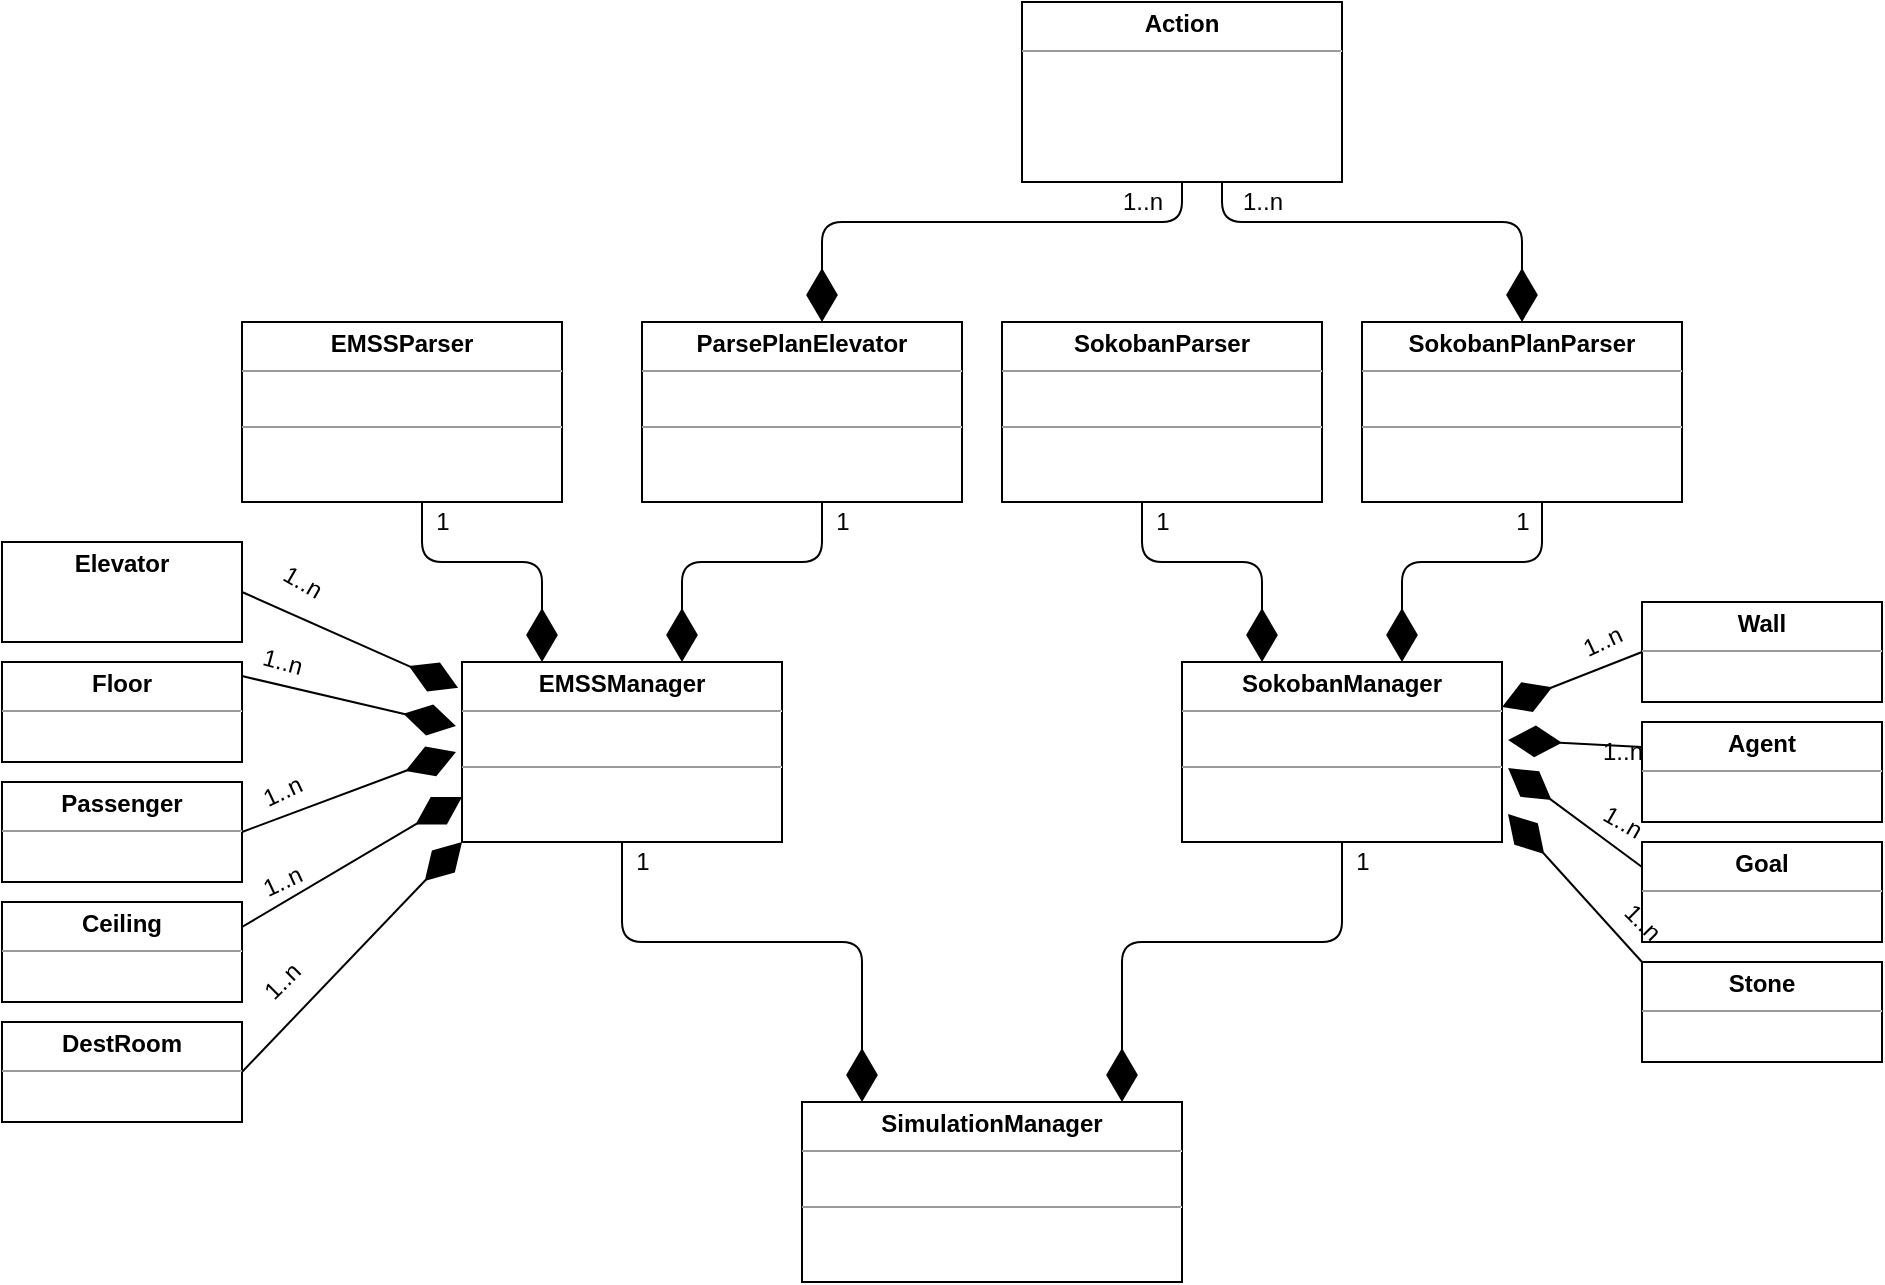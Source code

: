 <mxfile version="12.9.3" type="github"><diagram id="Oh_avGFqYtp9Y8NR3-MY" name="Page-1"><mxGraphModel dx="4457" dy="5324" grid="1" gridSize="10" guides="1" tooltips="1" connect="1" arrows="1" fold="1" page="1" pageScale="1" pageWidth="3300" pageHeight="4681" math="0" shadow="0"><root><mxCell id="0"/><mxCell id="1" parent="0"/><mxCell id="gZNe9QOqSuS0x1dgrm5Q-2" value="&lt;p style=&quot;margin: 0px ; margin-top: 4px ; text-align: center&quot;&gt;&lt;b&gt;SimulationManager&lt;/b&gt;&lt;/p&gt;&lt;hr size=&quot;1&quot;&gt;&lt;p style=&quot;margin: 0px ; margin-left: 4px&quot;&gt;&lt;br&gt;&lt;/p&gt;&lt;hr size=&quot;1&quot;&gt;&lt;p style=&quot;margin: 0px ; margin-left: 4px&quot;&gt;&lt;br&gt;&lt;/p&gt;" style="verticalAlign=top;align=left;overflow=fill;fontSize=12;fontFamily=Helvetica;html=1;" vertex="1" parent="1"><mxGeometry x="330" y="380" width="190" height="90" as="geometry"/></mxCell><mxCell id="gZNe9QOqSuS0x1dgrm5Q-3" value="" style="endArrow=diamondThin;endFill=1;endSize=24;html=1;" edge="1" parent="1"><mxGeometry width="160" relative="1" as="geometry"><mxPoint x="240" y="250" as="sourcePoint"/><mxPoint x="360" y="380" as="targetPoint"/><Array as="points"><mxPoint x="240" y="300"/><mxPoint x="360" y="300"/></Array></mxGeometry></mxCell><mxCell id="gZNe9QOqSuS0x1dgrm5Q-4" value="" style="endArrow=diamondThin;endFill=1;endSize=24;html=1;" edge="1" parent="1"><mxGeometry width="160" relative="1" as="geometry"><mxPoint x="600" y="250" as="sourcePoint"/><mxPoint x="490" y="380" as="targetPoint"/><Array as="points"><mxPoint x="600" y="300"/><mxPoint x="490" y="300"/></Array></mxGeometry></mxCell><mxCell id="gZNe9QOqSuS0x1dgrm5Q-5" value="&lt;p style=&quot;margin: 0px ; margin-top: 4px ; text-align: center&quot;&gt;&lt;b&gt;EMSSManager&lt;/b&gt;&lt;/p&gt;&lt;hr size=&quot;1&quot;&gt;&lt;p style=&quot;margin: 0px ; margin-left: 4px&quot;&gt;&lt;br&gt;&lt;/p&gt;&lt;hr size=&quot;1&quot;&gt;&lt;p style=&quot;margin: 0px ; margin-left: 4px&quot;&gt;&lt;br&gt;&lt;/p&gt;" style="verticalAlign=top;align=left;overflow=fill;fontSize=12;fontFamily=Helvetica;html=1;" vertex="1" parent="1"><mxGeometry x="160" y="160" width="160" height="90" as="geometry"/></mxCell><mxCell id="gZNe9QOqSuS0x1dgrm5Q-6" value="&lt;p style=&quot;margin: 0px ; margin-top: 4px ; text-align: center&quot;&gt;&lt;b&gt;SokobanManager&lt;/b&gt;&lt;/p&gt;&lt;hr size=&quot;1&quot;&gt;&lt;p style=&quot;margin: 0px ; margin-left: 4px&quot;&gt;&lt;br&gt;&lt;/p&gt;&lt;hr size=&quot;1&quot;&gt;&lt;p style=&quot;margin: 0px ; margin-left: 4px&quot;&gt;&lt;br&gt;&lt;/p&gt;" style="verticalAlign=top;align=left;overflow=fill;fontSize=12;fontFamily=Helvetica;html=1;" vertex="1" parent="1"><mxGeometry x="520" y="160" width="160" height="90" as="geometry"/></mxCell><mxCell id="gZNe9QOqSuS0x1dgrm5Q-7" value="" style="endArrow=diamondThin;endFill=1;endSize=24;html=1;" edge="1" parent="1"><mxGeometry width="160" relative="1" as="geometry"><mxPoint x="140" y="80" as="sourcePoint"/><mxPoint x="200" y="160" as="targetPoint"/><Array as="points"><mxPoint x="140" y="110"/><mxPoint x="200" y="110"/></Array></mxGeometry></mxCell><mxCell id="gZNe9QOqSuS0x1dgrm5Q-8" value="" style="endArrow=diamondThin;endFill=1;endSize=24;html=1;" edge="1" parent="1"><mxGeometry width="160" relative="1" as="geometry"><mxPoint x="340" y="80" as="sourcePoint"/><mxPoint x="270" y="160" as="targetPoint"/><Array as="points"><mxPoint x="340" y="110"/><mxPoint x="270" y="110"/></Array></mxGeometry></mxCell><mxCell id="gZNe9QOqSuS0x1dgrm5Q-9" value="" style="endArrow=diamondThin;endFill=1;endSize=24;html=1;" edge="1" parent="1"><mxGeometry width="160" relative="1" as="geometry"><mxPoint x="500" y="80" as="sourcePoint"/><mxPoint x="560" y="160" as="targetPoint"/><Array as="points"><mxPoint x="500" y="110"/><mxPoint x="560" y="110"/></Array></mxGeometry></mxCell><mxCell id="gZNe9QOqSuS0x1dgrm5Q-10" value="" style="endArrow=diamondThin;endFill=1;endSize=24;html=1;" edge="1" parent="1"><mxGeometry width="160" relative="1" as="geometry"><mxPoint x="700" y="80" as="sourcePoint"/><mxPoint x="630" y="160" as="targetPoint"/><Array as="points"><mxPoint x="700" y="110"/><mxPoint x="630" y="110"/></Array></mxGeometry></mxCell><mxCell id="gZNe9QOqSuS0x1dgrm5Q-11" value="&lt;p style=&quot;margin: 0px ; margin-top: 4px ; text-align: center&quot;&gt;&lt;b&gt;EMSSParser&lt;/b&gt;&lt;/p&gt;&lt;hr size=&quot;1&quot;&gt;&lt;p style=&quot;margin: 0px ; margin-left: 4px&quot;&gt;&lt;br&gt;&lt;/p&gt;&lt;hr size=&quot;1&quot;&gt;&lt;p style=&quot;margin: 0px ; margin-left: 4px&quot;&gt;&lt;br&gt;&lt;/p&gt;" style="verticalAlign=top;align=left;overflow=fill;fontSize=12;fontFamily=Helvetica;html=1;" vertex="1" parent="1"><mxGeometry x="50" y="-10" width="160" height="90" as="geometry"/></mxCell><mxCell id="gZNe9QOqSuS0x1dgrm5Q-12" value="&lt;p style=&quot;margin: 0px ; margin-top: 4px ; text-align: center&quot;&gt;&lt;b&gt;ParsePlanElevator&lt;/b&gt;&lt;/p&gt;&lt;hr size=&quot;1&quot;&gt;&lt;p style=&quot;margin: 0px ; margin-left: 4px&quot;&gt;&lt;br&gt;&lt;/p&gt;&lt;hr size=&quot;1&quot;&gt;&lt;p style=&quot;margin: 0px ; margin-left: 4px&quot;&gt;&lt;br&gt;&lt;/p&gt;" style="verticalAlign=top;align=left;overflow=fill;fontSize=12;fontFamily=Helvetica;html=1;" vertex="1" parent="1"><mxGeometry x="250" y="-10" width="160" height="90" as="geometry"/></mxCell><mxCell id="gZNe9QOqSuS0x1dgrm5Q-13" value="&lt;p style=&quot;margin: 0px ; margin-top: 4px ; text-align: center&quot;&gt;&lt;b&gt;SokobanParser&lt;/b&gt;&lt;/p&gt;&lt;hr size=&quot;1&quot;&gt;&lt;p style=&quot;margin: 0px ; margin-left: 4px&quot;&gt;&lt;br&gt;&lt;/p&gt;&lt;hr size=&quot;1&quot;&gt;&lt;p style=&quot;margin: 0px ; margin-left: 4px&quot;&gt;&lt;br&gt;&lt;/p&gt;" style="verticalAlign=top;align=left;overflow=fill;fontSize=12;fontFamily=Helvetica;html=1;" vertex="1" parent="1"><mxGeometry x="430" y="-10" width="160" height="90" as="geometry"/></mxCell><mxCell id="gZNe9QOqSuS0x1dgrm5Q-14" value="&lt;p style=&quot;margin: 0px ; margin-top: 4px ; text-align: center&quot;&gt;&lt;b&gt;SokobanPlanParser&lt;/b&gt;&lt;/p&gt;&lt;hr size=&quot;1&quot;&gt;&lt;p style=&quot;margin: 0px ; margin-left: 4px&quot;&gt;&lt;br&gt;&lt;/p&gt;&lt;hr size=&quot;1&quot;&gt;&lt;p style=&quot;margin: 0px ; margin-left: 4px&quot;&gt;&lt;br&gt;&lt;/p&gt;" style="verticalAlign=top;align=left;overflow=fill;fontSize=12;fontFamily=Helvetica;html=1;" vertex="1" parent="1"><mxGeometry x="610" y="-10" width="160" height="90" as="geometry"/></mxCell><mxCell id="gZNe9QOqSuS0x1dgrm5Q-15" value="&lt;p style=&quot;margin: 0px ; margin-top: 4px ; text-align: center&quot;&gt;&lt;b&gt;Wall&lt;/b&gt;&lt;/p&gt;&lt;hr size=&quot;1&quot;&gt;&lt;p style=&quot;margin: 0px ; margin-left: 4px&quot;&gt;&lt;/p&gt;&lt;p style=&quot;margin: 0px ; margin-left: 4px&quot;&gt;&lt;br&gt;&lt;/p&gt;" style="verticalAlign=top;align=left;overflow=fill;fontSize=12;fontFamily=Helvetica;html=1;" vertex="1" parent="1"><mxGeometry x="750" y="130" width="120" height="50" as="geometry"/></mxCell><mxCell id="gZNe9QOqSuS0x1dgrm5Q-16" value="&lt;p style=&quot;margin: 0px ; margin-top: 4px ; text-align: center&quot;&gt;&lt;b&gt;Agent&lt;/b&gt;&lt;/p&gt;&lt;hr size=&quot;1&quot;&gt;&lt;p style=&quot;margin: 0px ; margin-left: 4px&quot;&gt;&lt;br&gt;&lt;/p&gt;" style="verticalAlign=top;align=left;overflow=fill;fontSize=12;fontFamily=Helvetica;html=1;" vertex="1" parent="1"><mxGeometry x="750" y="190" width="120" height="50" as="geometry"/></mxCell><mxCell id="gZNe9QOqSuS0x1dgrm5Q-17" value="&lt;p style=&quot;margin: 0px ; margin-top: 4px ; text-align: center&quot;&gt;&lt;b&gt;Goal&lt;/b&gt;&lt;/p&gt;&lt;hr size=&quot;1&quot;&gt;&lt;p style=&quot;margin: 0px ; margin-left: 4px&quot;&gt;&lt;br&gt;&lt;/p&gt;&lt;hr size=&quot;1&quot;&gt;&lt;p style=&quot;margin: 0px ; margin-left: 4px&quot;&gt;&lt;br&gt;&lt;/p&gt;" style="verticalAlign=top;align=left;overflow=fill;fontSize=12;fontFamily=Helvetica;html=1;" vertex="1" parent="1"><mxGeometry x="750" y="250" width="120" height="50" as="geometry"/></mxCell><mxCell id="gZNe9QOqSuS0x1dgrm5Q-18" value="&lt;p style=&quot;margin: 0px ; margin-top: 4px ; text-align: center&quot;&gt;&lt;b&gt;Stone&lt;/b&gt;&lt;/p&gt;&lt;hr size=&quot;1&quot;&gt;&lt;p style=&quot;margin: 0px ; margin-left: 4px&quot;&gt;&lt;br&gt;&lt;/p&gt;&lt;hr size=&quot;1&quot;&gt;&lt;p style=&quot;margin: 0px ; margin-left: 4px&quot;&gt;&lt;br&gt;&lt;/p&gt;" style="verticalAlign=top;align=left;overflow=fill;fontSize=12;fontFamily=Helvetica;html=1;" vertex="1" parent="1"><mxGeometry x="750" y="310" width="120" height="50" as="geometry"/></mxCell><mxCell id="gZNe9QOqSuS0x1dgrm5Q-19" value="" style="endArrow=diamondThin;endFill=1;endSize=24;html=1;entryX=1;entryY=0.25;entryDx=0;entryDy=0;exitX=0;exitY=0.5;exitDx=0;exitDy=0;" edge="1" parent="1" source="gZNe9QOqSuS0x1dgrm5Q-15" target="gZNe9QOqSuS0x1dgrm5Q-6"><mxGeometry width="160" relative="1" as="geometry"><mxPoint x="670" y="190" as="sourcePoint"/><mxPoint x="830" y="190" as="targetPoint"/></mxGeometry></mxCell><mxCell id="gZNe9QOqSuS0x1dgrm5Q-21" value="" style="endArrow=diamondThin;endFill=1;endSize=24;html=1;entryX=1.019;entryY=0.433;entryDx=0;entryDy=0;exitX=0;exitY=0.25;exitDx=0;exitDy=0;entryPerimeter=0;" edge="1" parent="1" source="gZNe9QOqSuS0x1dgrm5Q-16" target="gZNe9QOqSuS0x1dgrm5Q-6"><mxGeometry width="160" relative="1" as="geometry"><mxPoint x="750" y="190" as="sourcePoint"/><mxPoint x="680" y="217.5" as="targetPoint"/></mxGeometry></mxCell><mxCell id="gZNe9QOqSuS0x1dgrm5Q-22" value="" style="endArrow=diamondThin;endFill=1;endSize=24;html=1;entryX=1.019;entryY=0.589;entryDx=0;entryDy=0;exitX=0;exitY=0.25;exitDx=0;exitDy=0;entryPerimeter=0;" edge="1" parent="1" source="gZNe9QOqSuS0x1dgrm5Q-17" target="gZNe9QOqSuS0x1dgrm5Q-6"><mxGeometry width="160" relative="1" as="geometry"><mxPoint x="770" y="175" as="sourcePoint"/><mxPoint x="700" y="202.5" as="targetPoint"/></mxGeometry></mxCell><mxCell id="gZNe9QOqSuS0x1dgrm5Q-23" value="" style="endArrow=diamondThin;endFill=1;endSize=24;html=1;exitX=0;exitY=0;exitDx=0;exitDy=0;" edge="1" parent="1" source="gZNe9QOqSuS0x1dgrm5Q-18"><mxGeometry width="160" relative="1" as="geometry"><mxPoint x="780" y="185" as="sourcePoint"/><mxPoint x="683" y="236" as="targetPoint"/></mxGeometry></mxCell><mxCell id="gZNe9QOqSuS0x1dgrm5Q-25" value="1..n" style="text;html=1;align=center;verticalAlign=middle;resizable=0;points=[];autosize=1;rotation=-25;" vertex="1" parent="1"><mxGeometry x="710" y="140" width="40" height="20" as="geometry"/></mxCell><mxCell id="gZNe9QOqSuS0x1dgrm5Q-27" value="1..n" style="text;html=1;align=center;verticalAlign=middle;resizable=0;points=[];autosize=1;rotation=0;" vertex="1" parent="1"><mxGeometry x="720" y="195" width="40" height="20" as="geometry"/></mxCell><mxCell id="gZNe9QOqSuS0x1dgrm5Q-29" value="1..n" style="text;html=1;align=center;verticalAlign=middle;resizable=0;points=[];autosize=1;rotation=30;" vertex="1" parent="1"><mxGeometry x="720" y="230" width="40" height="20" as="geometry"/></mxCell><mxCell id="gZNe9QOqSuS0x1dgrm5Q-30" value="1..n" style="text;html=1;align=center;verticalAlign=middle;resizable=0;points=[];autosize=1;rotation=45;" vertex="1" parent="1"><mxGeometry x="730" y="280" width="40" height="20" as="geometry"/></mxCell><mxCell id="gZNe9QOqSuS0x1dgrm5Q-31" value="1" style="text;html=1;align=center;verticalAlign=middle;resizable=0;points=[];autosize=1;" vertex="1" parent="1"><mxGeometry x="500" y="80" width="20" height="20" as="geometry"/></mxCell><mxCell id="gZNe9QOqSuS0x1dgrm5Q-32" value="1" style="text;html=1;align=center;verticalAlign=middle;resizable=0;points=[];autosize=1;" vertex="1" parent="1"><mxGeometry x="680" y="80" width="20" height="20" as="geometry"/></mxCell><mxCell id="gZNe9QOqSuS0x1dgrm5Q-33" value="1" style="text;html=1;align=center;verticalAlign=middle;resizable=0;points=[];autosize=1;" vertex="1" parent="1"><mxGeometry x="340" y="80" width="20" height="20" as="geometry"/></mxCell><mxCell id="gZNe9QOqSuS0x1dgrm5Q-34" value="1" style="text;html=1;align=center;verticalAlign=middle;resizable=0;points=[];autosize=1;" vertex="1" parent="1"><mxGeometry x="140" y="80" width="20" height="20" as="geometry"/></mxCell><mxCell id="gZNe9QOqSuS0x1dgrm5Q-35" value="1" style="text;html=1;align=center;verticalAlign=middle;resizable=0;points=[];autosize=1;" vertex="1" parent="1"><mxGeometry x="240" y="250" width="20" height="20" as="geometry"/></mxCell><mxCell id="gZNe9QOqSuS0x1dgrm5Q-36" value="1" style="text;html=1;align=center;verticalAlign=middle;resizable=0;points=[];autosize=1;" vertex="1" parent="1"><mxGeometry x="600" y="250" width="20" height="20" as="geometry"/></mxCell><mxCell id="gZNe9QOqSuS0x1dgrm5Q-37" value="" style="endArrow=diamondThin;endFill=1;endSize=24;html=1;entryX=0.5;entryY=0;entryDx=0;entryDy=0;" edge="1" parent="1" source="gZNe9QOqSuS0x1dgrm5Q-38" target="gZNe9QOqSuS0x1dgrm5Q-14"><mxGeometry width="160" relative="1" as="geometry"><mxPoint x="475" y="-140" as="sourcePoint"/><mxPoint x="660" y="10" as="targetPoint"/><Array as="points"><mxPoint x="540" y="-80"/><mxPoint x="540" y="-60"/><mxPoint x="690" y="-60"/></Array></mxGeometry></mxCell><mxCell id="gZNe9QOqSuS0x1dgrm5Q-38" value="&lt;p style=&quot;margin: 0px ; margin-top: 4px ; text-align: center&quot;&gt;&lt;b&gt;Action&lt;/b&gt;&lt;/p&gt;&lt;hr size=&quot;1&quot;&gt;&lt;p style=&quot;margin: 0px ; margin-left: 4px&quot;&gt;&lt;/p&gt;&lt;p style=&quot;margin: 0px ; margin-left: 4px&quot;&gt;&lt;br&gt;&lt;/p&gt;" style="verticalAlign=top;align=left;overflow=fill;fontSize=12;fontFamily=Helvetica;html=1;" vertex="1" parent="1"><mxGeometry x="440" y="-170" width="160" height="90" as="geometry"/></mxCell><mxCell id="gZNe9QOqSuS0x1dgrm5Q-39" value="" style="endArrow=diamondThin;endFill=1;endSize=24;html=1;entryX=0.5;entryY=0;entryDx=0;entryDy=0;exitX=0.5;exitY=1;exitDx=0;exitDy=0;" edge="1" parent="1" source="gZNe9QOqSuS0x1dgrm5Q-38"><mxGeometry width="160" relative="1" as="geometry"><mxPoint x="435" y="-130" as="sourcePoint"/><mxPoint x="340" y="-10" as="targetPoint"/><Array as="points"><mxPoint x="520" y="-60"/><mxPoint x="340" y="-60"/></Array></mxGeometry></mxCell><mxCell id="gZNe9QOqSuS0x1dgrm5Q-72" value="&lt;p style=&quot;margin: 0px ; margin-top: 4px ; text-align: center&quot;&gt;&lt;b&gt;Elevator&lt;/b&gt;&lt;/p&gt;&lt;p style=&quot;margin: 0px ; margin-left: 4px&quot;&gt;&lt;/p&gt;&lt;p style=&quot;margin: 0px ; margin-left: 4px&quot;&gt;&lt;br&gt;&lt;/p&gt;" style="verticalAlign=top;align=left;overflow=fill;fontSize=12;fontFamily=Helvetica;html=1;" vertex="1" parent="1"><mxGeometry x="-70" y="100" width="120" height="50" as="geometry"/></mxCell><mxCell id="gZNe9QOqSuS0x1dgrm5Q-73" value="&lt;p style=&quot;margin: 0px ; margin-top: 4px ; text-align: center&quot;&gt;&lt;b&gt;Floor&lt;/b&gt;&lt;/p&gt;&lt;hr size=&quot;1&quot;&gt;&lt;p style=&quot;margin: 0px ; margin-left: 4px&quot;&gt;&lt;/p&gt;&lt;p style=&quot;margin: 0px ; margin-left: 4px&quot;&gt;&lt;br&gt;&lt;/p&gt;" style="verticalAlign=top;align=left;overflow=fill;fontSize=12;fontFamily=Helvetica;html=1;" vertex="1" parent="1"><mxGeometry x="-70" y="160" width="120" height="50" as="geometry"/></mxCell><mxCell id="gZNe9QOqSuS0x1dgrm5Q-74" value="&lt;p style=&quot;margin: 0px ; margin-top: 4px ; text-align: center&quot;&gt;&lt;b&gt;Passenger&lt;/b&gt;&lt;/p&gt;&lt;hr size=&quot;1&quot;&gt;&lt;p style=&quot;margin: 0px ; margin-left: 4px&quot;&gt;&lt;/p&gt;&lt;p style=&quot;margin: 0px ; margin-left: 4px&quot;&gt;&lt;br&gt;&lt;/p&gt;" style="verticalAlign=top;align=left;overflow=fill;fontSize=12;fontFamily=Helvetica;html=1;" vertex="1" parent="1"><mxGeometry x="-70" y="220" width="120" height="50" as="geometry"/></mxCell><mxCell id="gZNe9QOqSuS0x1dgrm5Q-75" value="&lt;p style=&quot;margin: 0px ; margin-top: 4px ; text-align: center&quot;&gt;&lt;b&gt;Ceiling&lt;/b&gt;&lt;/p&gt;&lt;hr size=&quot;1&quot;&gt;&lt;p style=&quot;margin: 0px ; margin-left: 4px&quot;&gt;&lt;/p&gt;&lt;p style=&quot;margin: 0px ; margin-left: 4px&quot;&gt;&lt;br&gt;&lt;/p&gt;" style="verticalAlign=top;align=left;overflow=fill;fontSize=12;fontFamily=Helvetica;html=1;" vertex="1" parent="1"><mxGeometry x="-70" y="280" width="120" height="50" as="geometry"/></mxCell><mxCell id="gZNe9QOqSuS0x1dgrm5Q-76" value="&lt;p style=&quot;margin: 0px ; margin-top: 4px ; text-align: center&quot;&gt;&lt;b&gt;DestRoom&lt;/b&gt;&lt;/p&gt;&lt;hr size=&quot;1&quot;&gt;&lt;p style=&quot;margin: 0px ; margin-left: 4px&quot;&gt;&lt;/p&gt;&lt;p style=&quot;margin: 0px ; margin-left: 4px&quot;&gt;&lt;br&gt;&lt;/p&gt;" style="verticalAlign=top;align=left;overflow=fill;fontSize=12;fontFamily=Helvetica;html=1;" vertex="1" parent="1"><mxGeometry x="-70" y="340" width="120" height="50" as="geometry"/></mxCell><mxCell id="gZNe9QOqSuS0x1dgrm5Q-77" value="" style="endArrow=diamondThin;endFill=1;endSize=24;html=1;entryX=-0.012;entryY=0.144;entryDx=0;entryDy=0;entryPerimeter=0;exitX=1;exitY=0.5;exitDx=0;exitDy=0;" edge="1" parent="1" source="gZNe9QOqSuS0x1dgrm5Q-72" target="gZNe9QOqSuS0x1dgrm5Q-5"><mxGeometry width="160" relative="1" as="geometry"><mxPoint x="-100" y="150" as="sourcePoint"/><mxPoint x="60" y="150" as="targetPoint"/></mxGeometry></mxCell><mxCell id="gZNe9QOqSuS0x1dgrm5Q-80" value="" style="endArrow=diamondThin;endFill=1;endSize=24;html=1;entryX=-0.019;entryY=0.356;entryDx=0;entryDy=0;entryPerimeter=0;exitX=1;exitY=0.5;exitDx=0;exitDy=0;" edge="1" parent="1" target="gZNe9QOqSuS0x1dgrm5Q-5"><mxGeometry width="160" relative="1" as="geometry"><mxPoint x="50" y="167.04" as="sourcePoint"/><mxPoint x="158.08" y="215.0" as="targetPoint"/></mxGeometry></mxCell><mxCell id="gZNe9QOqSuS0x1dgrm5Q-81" value="" style="endArrow=diamondThin;endFill=1;endSize=24;html=1;exitX=1;exitY=0.5;exitDx=0;exitDy=0;" edge="1" parent="1" source="gZNe9QOqSuS0x1dgrm5Q-74"><mxGeometry width="160" relative="1" as="geometry"><mxPoint x="70" y="145" as="sourcePoint"/><mxPoint x="157" y="205" as="targetPoint"/></mxGeometry></mxCell><mxCell id="gZNe9QOqSuS0x1dgrm5Q-82" value="" style="endArrow=diamondThin;endFill=1;endSize=24;html=1;entryX=0;entryY=0.75;entryDx=0;entryDy=0;exitX=1;exitY=0.25;exitDx=0;exitDy=0;" edge="1" parent="1" source="gZNe9QOqSuS0x1dgrm5Q-75" target="gZNe9QOqSuS0x1dgrm5Q-5"><mxGeometry width="160" relative="1" as="geometry"><mxPoint x="80" y="155" as="sourcePoint"/><mxPoint x="188.08" y="202.96" as="targetPoint"/></mxGeometry></mxCell><mxCell id="gZNe9QOqSuS0x1dgrm5Q-83" value="" style="endArrow=diamondThin;endFill=1;endSize=24;html=1;entryX=0;entryY=1;entryDx=0;entryDy=0;exitX=1;exitY=0.5;exitDx=0;exitDy=0;" edge="1" parent="1" source="gZNe9QOqSuS0x1dgrm5Q-76" target="gZNe9QOqSuS0x1dgrm5Q-5"><mxGeometry width="160" relative="1" as="geometry"><mxPoint x="90" y="165" as="sourcePoint"/><mxPoint x="198.08" y="212.96" as="targetPoint"/></mxGeometry></mxCell><mxCell id="gZNe9QOqSuS0x1dgrm5Q-84" value="1..n" style="text;html=1;align=center;verticalAlign=middle;resizable=0;points=[];autosize=1;rotation=30;" vertex="1" parent="1"><mxGeometry x="60" y="110" width="40" height="20" as="geometry"/></mxCell><mxCell id="gZNe9QOqSuS0x1dgrm5Q-85" value="1..n" style="text;html=1;align=center;verticalAlign=middle;resizable=0;points=[];autosize=1;rotation=15;" vertex="1" parent="1"><mxGeometry x="50" y="150" width="40" height="20" as="geometry"/></mxCell><mxCell id="gZNe9QOqSuS0x1dgrm5Q-87" value="1..n" style="text;html=1;align=center;verticalAlign=middle;resizable=0;points=[];autosize=1;rotation=-25;" vertex="1" parent="1"><mxGeometry x="50" y="215" width="40" height="20" as="geometry"/></mxCell><mxCell id="gZNe9QOqSuS0x1dgrm5Q-88" value="1..n" style="text;html=1;align=center;verticalAlign=middle;resizable=0;points=[];autosize=1;rotation=-25;" vertex="1" parent="1"><mxGeometry x="50" y="260" width="40" height="20" as="geometry"/></mxCell><mxCell id="gZNe9QOqSuS0x1dgrm5Q-89" value="1..n" style="text;html=1;align=center;verticalAlign=middle;resizable=0;points=[];autosize=1;rotation=-45;" vertex="1" parent="1"><mxGeometry x="50" y="310" width="40" height="20" as="geometry"/></mxCell><mxCell id="gZNe9QOqSuS0x1dgrm5Q-90" value="1..n" style="text;html=1;align=center;verticalAlign=middle;resizable=0;points=[];autosize=1;rotation=0;" vertex="1" parent="1"><mxGeometry x="540" y="-80" width="40" height="20" as="geometry"/></mxCell><mxCell id="gZNe9QOqSuS0x1dgrm5Q-92" value="1..n" style="text;html=1;align=center;verticalAlign=middle;resizable=0;points=[];autosize=1;rotation=0;" vertex="1" parent="1"><mxGeometry x="480" y="-80" width="40" height="20" as="geometry"/></mxCell></root></mxGraphModel></diagram></mxfile>